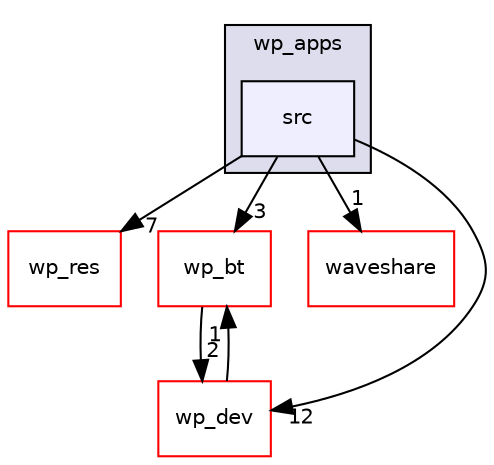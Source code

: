 digraph "src" {
  bgcolor=transparent;
  compound=true
  node [ fontsize="10", fontname="Helvetica"];
  edge [ labelfontsize="10", labelfontname="Helvetica"];
  subgraph clusterdir_dee50937b975944f7c9648251dc93242 {
    graph [ bgcolor="#ddddee", pencolor="black", label="wp_apps" fontname="Helvetica", fontsize="10", URL="dir_dee50937b975944f7c9648251dc93242.html"]
  dir_ee1edc0f0784b87343041848a173b456 [shape=box, label="src", style="filled", fillcolor="#eeeeff", pencolor="black", URL="dir_ee1edc0f0784b87343041848a173b456.html"];
  }
  dir_0de5c10fa9cbe090c1c5fd9cd3c210ec [shape=box label="wp_res" color="red" URL="dir_0de5c10fa9cbe090c1c5fd9cd3c210ec.html"];
  dir_56690f865c0fb1678ce292c7fd411ad3 [shape=box label="wp_bt" color="red" URL="dir_56690f865c0fb1678ce292c7fd411ad3.html"];
  dir_ece66fc2df8e517e732af5ec1cd20206 [shape=box label="waveshare" color="red" URL="dir_ece66fc2df8e517e732af5ec1cd20206.html"];
  dir_9302ac7e3aa509d61fd690b87f2b61b2 [shape=box label="wp_dev" color="red" URL="dir_9302ac7e3aa509d61fd690b87f2b61b2.html"];
  dir_ee1edc0f0784b87343041848a173b456->dir_0de5c10fa9cbe090c1c5fd9cd3c210ec [headlabel="7", labeldistance=1.5 headhref="dir_000002_000003.html"];
  dir_ee1edc0f0784b87343041848a173b456->dir_56690f865c0fb1678ce292c7fd411ad3 [headlabel="3", labeldistance=1.5 headhref="dir_000002_000005.html"];
  dir_ee1edc0f0784b87343041848a173b456->dir_ece66fc2df8e517e732af5ec1cd20206 [headlabel="1", labeldistance=1.5 headhref="dir_000002_000009.html"];
  dir_ee1edc0f0784b87343041848a173b456->dir_9302ac7e3aa509d61fd690b87f2b61b2 [headlabel="12", labeldistance=1.5 headhref="dir_000002_000012.html"];
  dir_56690f865c0fb1678ce292c7fd411ad3->dir_9302ac7e3aa509d61fd690b87f2b61b2 [headlabel="2", labeldistance=1.5 headhref="dir_000005_000012.html"];
  dir_9302ac7e3aa509d61fd690b87f2b61b2->dir_56690f865c0fb1678ce292c7fd411ad3 [headlabel="1", labeldistance=1.5 headhref="dir_000012_000005.html"];
}
